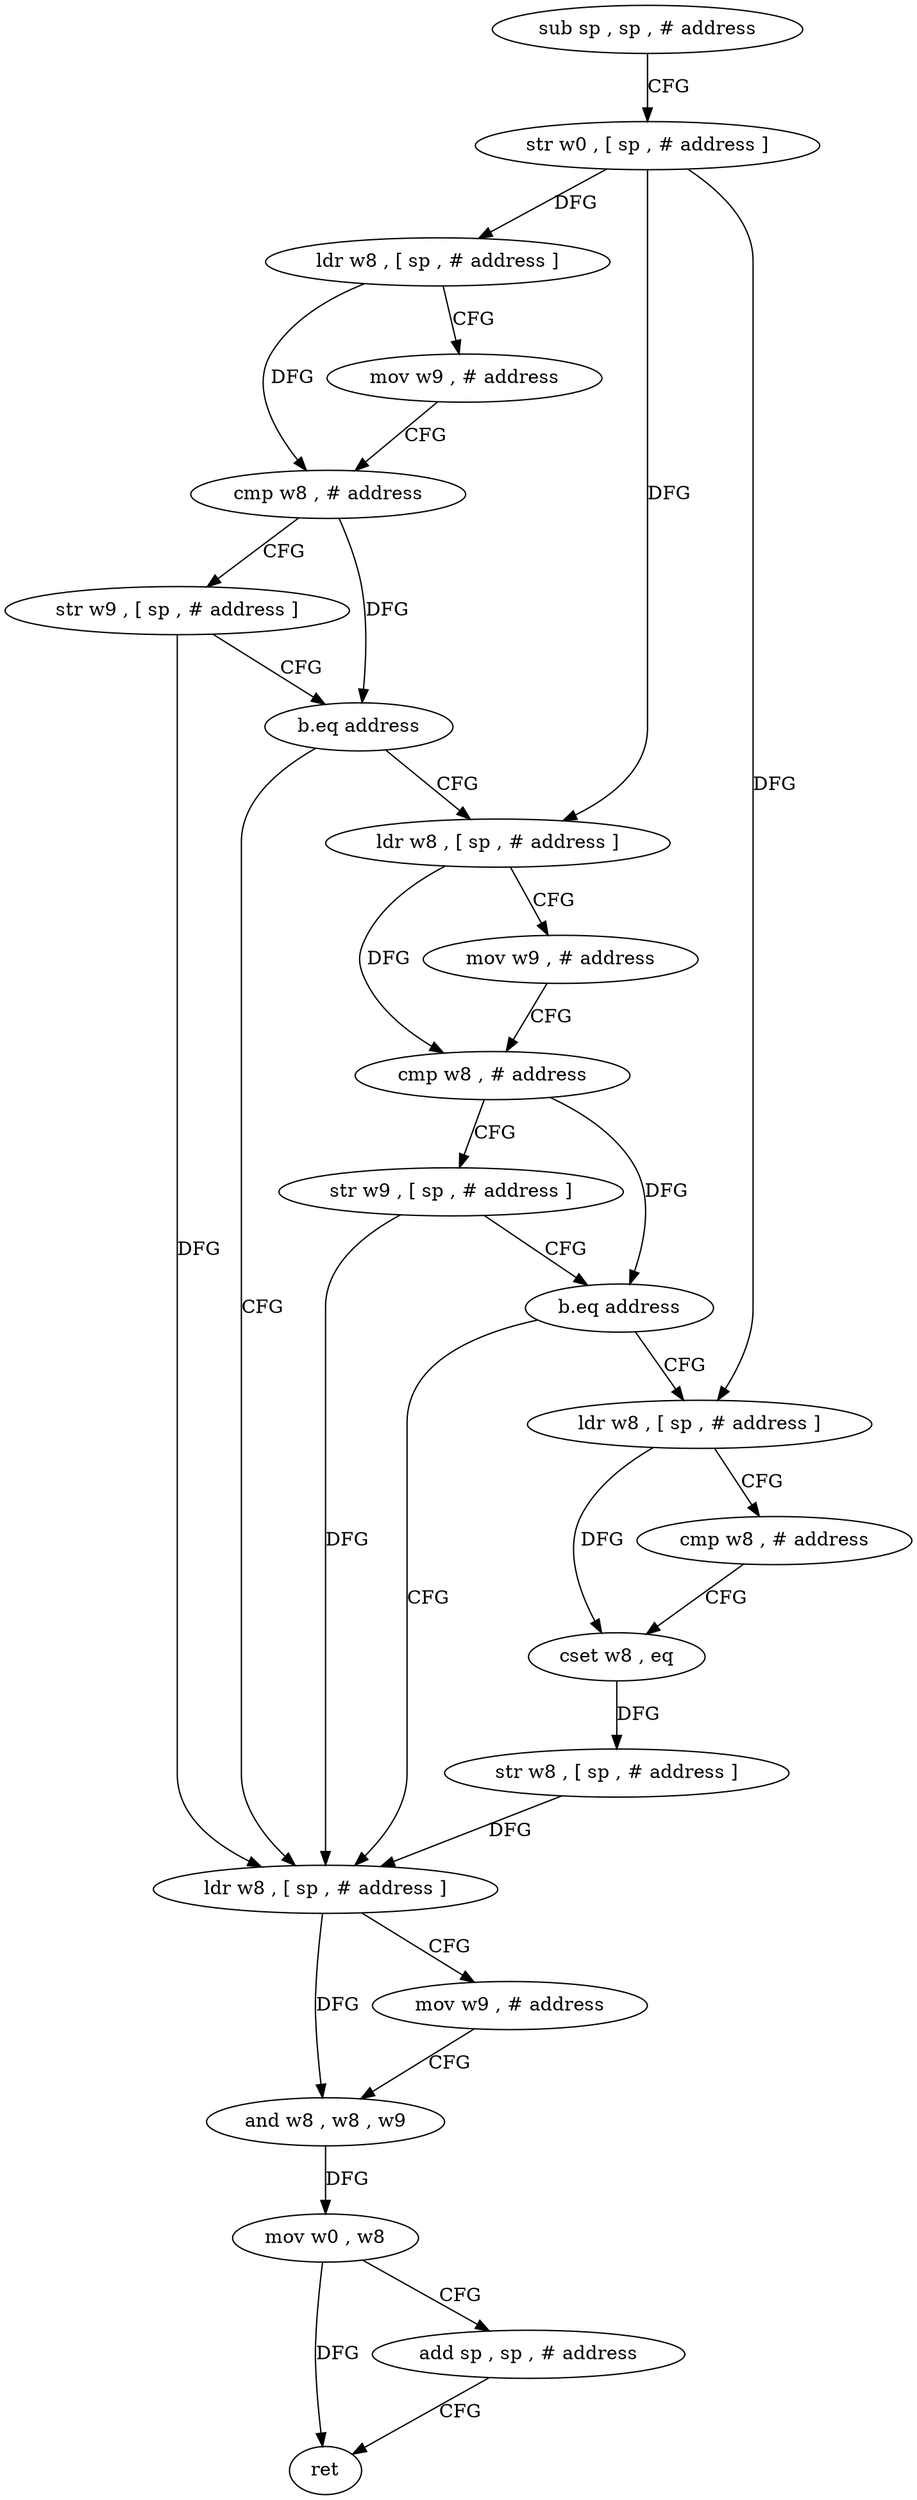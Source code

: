digraph "func" {
"4210864" [label = "sub sp , sp , # address" ]
"4210868" [label = "str w0 , [ sp , # address ]" ]
"4210872" [label = "ldr w8 , [ sp , # address ]" ]
"4210876" [label = "mov w9 , # address" ]
"4210880" [label = "cmp w8 , # address" ]
"4210884" [label = "str w9 , [ sp , # address ]" ]
"4210888" [label = "b.eq address" ]
"4210928" [label = "ldr w8 , [ sp , # address ]" ]
"4210892" [label = "ldr w8 , [ sp , # address ]" ]
"4210932" [label = "mov w9 , # address" ]
"4210936" [label = "and w8 , w8 , w9" ]
"4210940" [label = "mov w0 , w8" ]
"4210944" [label = "add sp , sp , # address" ]
"4210948" [label = "ret" ]
"4210896" [label = "mov w9 , # address" ]
"4210900" [label = "cmp w8 , # address" ]
"4210904" [label = "str w9 , [ sp , # address ]" ]
"4210908" [label = "b.eq address" ]
"4210912" [label = "ldr w8 , [ sp , # address ]" ]
"4210916" [label = "cmp w8 , # address" ]
"4210920" [label = "cset w8 , eq" ]
"4210924" [label = "str w8 , [ sp , # address ]" ]
"4210864" -> "4210868" [ label = "CFG" ]
"4210868" -> "4210872" [ label = "DFG" ]
"4210868" -> "4210892" [ label = "DFG" ]
"4210868" -> "4210912" [ label = "DFG" ]
"4210872" -> "4210876" [ label = "CFG" ]
"4210872" -> "4210880" [ label = "DFG" ]
"4210876" -> "4210880" [ label = "CFG" ]
"4210880" -> "4210884" [ label = "CFG" ]
"4210880" -> "4210888" [ label = "DFG" ]
"4210884" -> "4210888" [ label = "CFG" ]
"4210884" -> "4210928" [ label = "DFG" ]
"4210888" -> "4210928" [ label = "CFG" ]
"4210888" -> "4210892" [ label = "CFG" ]
"4210928" -> "4210932" [ label = "CFG" ]
"4210928" -> "4210936" [ label = "DFG" ]
"4210892" -> "4210896" [ label = "CFG" ]
"4210892" -> "4210900" [ label = "DFG" ]
"4210932" -> "4210936" [ label = "CFG" ]
"4210936" -> "4210940" [ label = "DFG" ]
"4210940" -> "4210944" [ label = "CFG" ]
"4210940" -> "4210948" [ label = "DFG" ]
"4210944" -> "4210948" [ label = "CFG" ]
"4210896" -> "4210900" [ label = "CFG" ]
"4210900" -> "4210904" [ label = "CFG" ]
"4210900" -> "4210908" [ label = "DFG" ]
"4210904" -> "4210908" [ label = "CFG" ]
"4210904" -> "4210928" [ label = "DFG" ]
"4210908" -> "4210928" [ label = "CFG" ]
"4210908" -> "4210912" [ label = "CFG" ]
"4210912" -> "4210916" [ label = "CFG" ]
"4210912" -> "4210920" [ label = "DFG" ]
"4210916" -> "4210920" [ label = "CFG" ]
"4210920" -> "4210924" [ label = "DFG" ]
"4210924" -> "4210928" [ label = "DFG" ]
}
